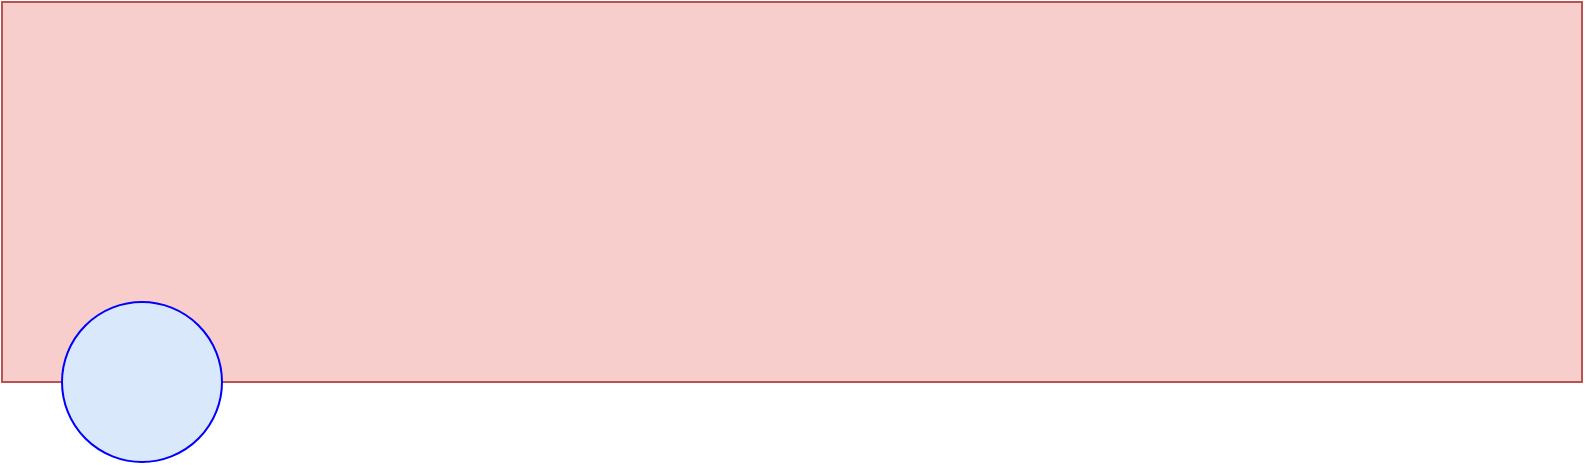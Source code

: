 <mxfile version="20.3.0" type="github"><diagram id="zxNuyArLFwuR3f--sPPE" name="Página-1"><mxGraphModel dx="862" dy="1657" grid="1" gridSize="10" guides="1" tooltips="1" connect="1" arrows="1" fold="1" page="1" pageScale="1" pageWidth="827" pageHeight="1169" math="0" shadow="0"><root><mxCell id="0"/><mxCell id="1" parent="0"/><mxCell id="YqVbo0GTZGMZqtbjXlIS-1" value="" style="rounded=0;whiteSpace=wrap;html=1;fillColor=#f8cecc;strokeColor=#b85450;" vertex="1" parent="1"><mxGeometry x="20" y="-460" width="790" height="190" as="geometry"/></mxCell><mxCell id="YqVbo0GTZGMZqtbjXlIS-2" value="" style="ellipse;whiteSpace=wrap;html=1;fillColor=#dae8fc;strokeColor=#0000FF;" vertex="1" parent="1"><mxGeometry x="50" y="-310" width="80" height="80" as="geometry"/></mxCell></root></mxGraphModel></diagram></mxfile>